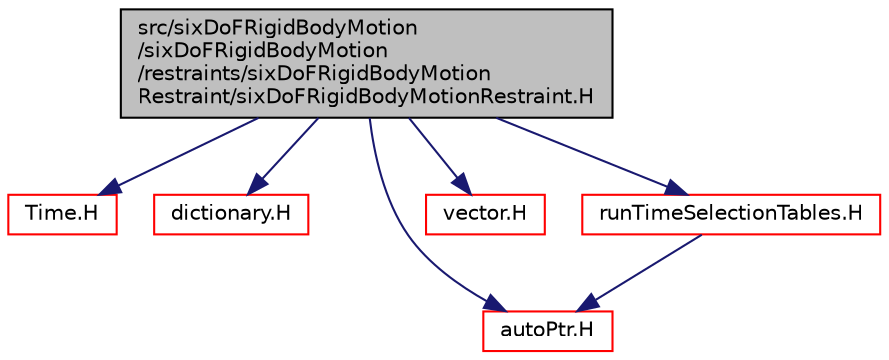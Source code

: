 digraph "src/sixDoFRigidBodyMotion/sixDoFRigidBodyMotion/restraints/sixDoFRigidBodyMotionRestraint/sixDoFRigidBodyMotionRestraint.H"
{
  bgcolor="transparent";
  edge [fontname="Helvetica",fontsize="10",labelfontname="Helvetica",labelfontsize="10"];
  node [fontname="Helvetica",fontsize="10",shape=record];
  Node0 [label="src/sixDoFRigidBodyMotion\l/sixDoFRigidBodyMotion\l/restraints/sixDoFRigidBodyMotion\lRestraint/sixDoFRigidBodyMotionRestraint.H",height=0.2,width=0.4,color="black", fillcolor="grey75", style="filled", fontcolor="black"];
  Node0 -> Node1 [color="midnightblue",fontsize="10",style="solid",fontname="Helvetica"];
  Node1 [label="Time.H",height=0.2,width=0.4,color="red",URL="$a10025.html"];
  Node0 -> Node89 [color="midnightblue",fontsize="10",style="solid",fontname="Helvetica"];
  Node89 [label="dictionary.H",height=0.2,width=0.4,color="red",URL="$a09506.html"];
  Node0 -> Node64 [color="midnightblue",fontsize="10",style="solid",fontname="Helvetica"];
  Node64 [label="autoPtr.H",height=0.2,width=0.4,color="red",URL="$a11828.html"];
  Node0 -> Node175 [color="midnightblue",fontsize="10",style="solid",fontname="Helvetica"];
  Node175 [label="vector.H",height=0.2,width=0.4,color="red",URL="$a13694.html"];
  Node0 -> Node102 [color="midnightblue",fontsize="10",style="solid",fontname="Helvetica"];
  Node102 [label="runTimeSelectionTables.H",height=0.2,width=0.4,color="red",URL="$a09992.html",tooltip="Macros to ease declaration of run-time selection tables. "];
  Node102 -> Node64 [color="midnightblue",fontsize="10",style="solid",fontname="Helvetica"];
}
